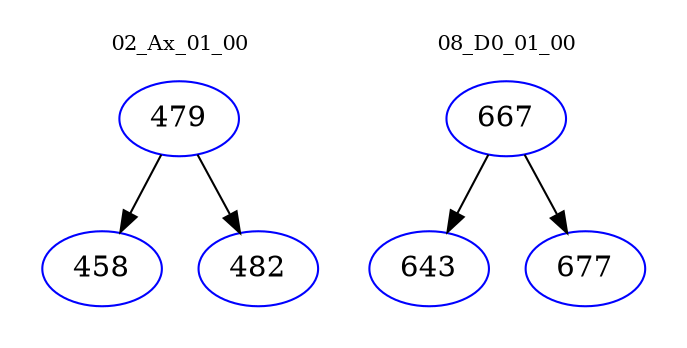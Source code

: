 digraph{
subgraph cluster_0 {
color = white
label = "02_Ax_01_00";
fontsize=10;
T0_479 [label="479", color="blue"]
T0_479 -> T0_458 [color="black"]
T0_458 [label="458", color="blue"]
T0_479 -> T0_482 [color="black"]
T0_482 [label="482", color="blue"]
}
subgraph cluster_1 {
color = white
label = "08_D0_01_00";
fontsize=10;
T1_667 [label="667", color="blue"]
T1_667 -> T1_643 [color="black"]
T1_643 [label="643", color="blue"]
T1_667 -> T1_677 [color="black"]
T1_677 [label="677", color="blue"]
}
}
